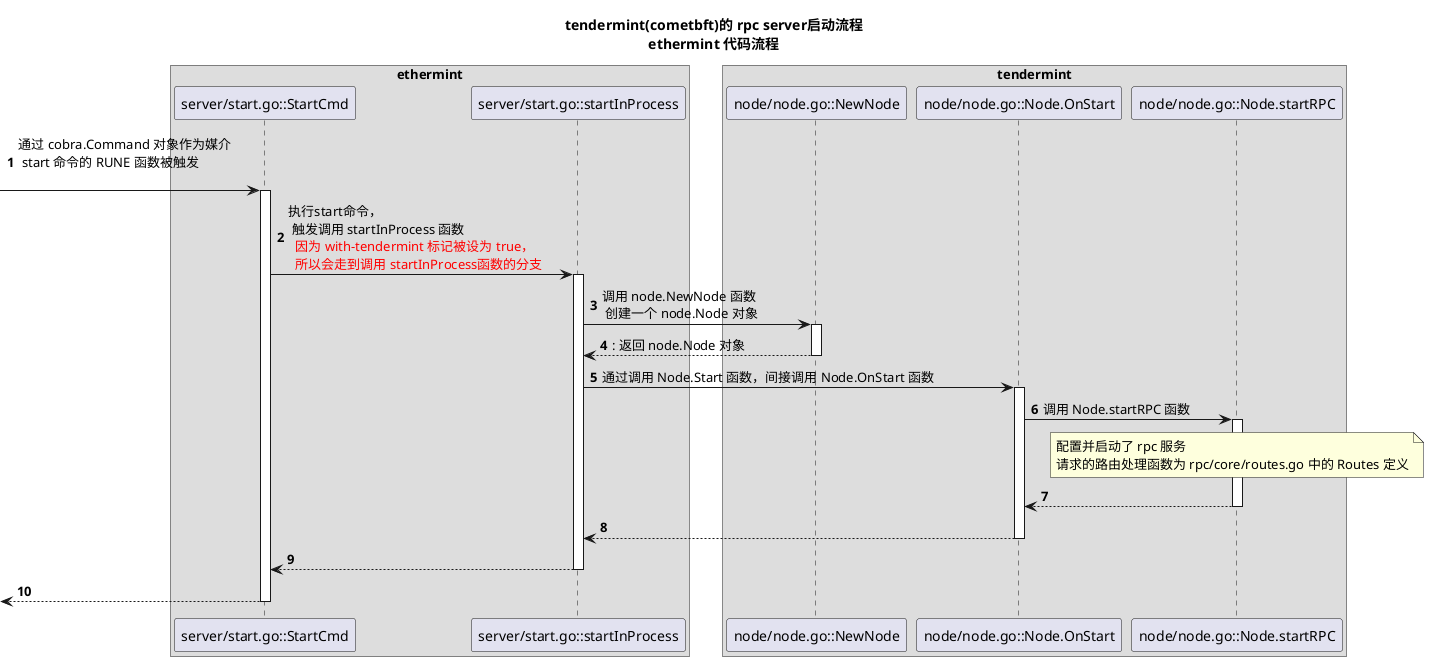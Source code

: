 @startuml 1.tendermint.rpc.server启动流程
    title
        tendermint(cometbft)的 rpc server启动流程
        ethermint 代码流程
    end title


    box ethermint
        participant "server/start.go::StartCmd" as StartCmd
        participant "server/start.go::startInProcess" as startInProcess
    end box 

    box tendermint
        participant "node/node.go::NewNode" as tmNewNode
        participant "node/node.go::Node.OnStart" as tmNodeOnStart
        participant "node/node.go::Node.startRPC" as tmNodeStartRPC
    end box


    autonumber
    autoactivate on


    -> StartCmd : 通过 cobra.Command 对象作为媒介 \
    \n start 命令的 RUNE 函数被触发 \
    \n 

        StartCmd -> startInProcess : 执行start命令， \
        \n 触发调用 startInProcess 函数 \
        \n <color:red> 因为 with-tendermint 标记被设为 true，\
        \n <color:red> 所以会走到调用 startInProcess函数的分支
            
            startInProcess -> tmNewNode : 调用 node.NewNode 函数 \
            \n 创建一个 node.Node 对象
            return : 返回 node.Node 对象

            startInProcess -> tmNodeOnStart : 通过调用 Node.Start 函数，间接调用 Node.OnStart 函数 
                
                tmNodeOnStart -> tmNodeStartRPC: 调用 Node.startRPC 函数 
                    note over tmNodeStartRPC
                        配置并启动了 rpc 服务
                        请求的路由处理函数为 rpc/core/routes.go 中的 Routes 定义
                    end note
                return
                'tmNodeOnStart -> tmNodeStartRPC return

            return
            'startInProcess -> tmNodeOnStart return

        return 
        'StartCmd -> startInProcess return 

    return
    '-> StartCmd return

@enduml
